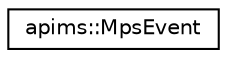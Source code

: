 digraph G
{
  edge [fontname="Helvetica",fontsize="10",labelfontname="Helvetica",labelfontsize="10"];
  node [fontname="Helvetica",fontsize="10",shape=record];
  rankdir=LR;
  Node1 [label="apims::MpsEvent",height=0.2,width=0.4,color="black", fillcolor="white", style="filled",URL="$classapims_1_1_mps_event.html"];
}
